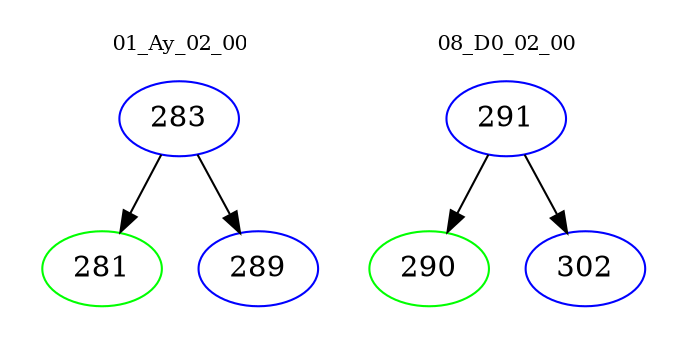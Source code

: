 digraph{
subgraph cluster_0 {
color = white
label = "01_Ay_02_00";
fontsize=10;
T0_283 [label="283", color="blue"]
T0_283 -> T0_281 [color="black"]
T0_281 [label="281", color="green"]
T0_283 -> T0_289 [color="black"]
T0_289 [label="289", color="blue"]
}
subgraph cluster_1 {
color = white
label = "08_D0_02_00";
fontsize=10;
T1_291 [label="291", color="blue"]
T1_291 -> T1_290 [color="black"]
T1_290 [label="290", color="green"]
T1_291 -> T1_302 [color="black"]
T1_302 [label="302", color="blue"]
}
}
